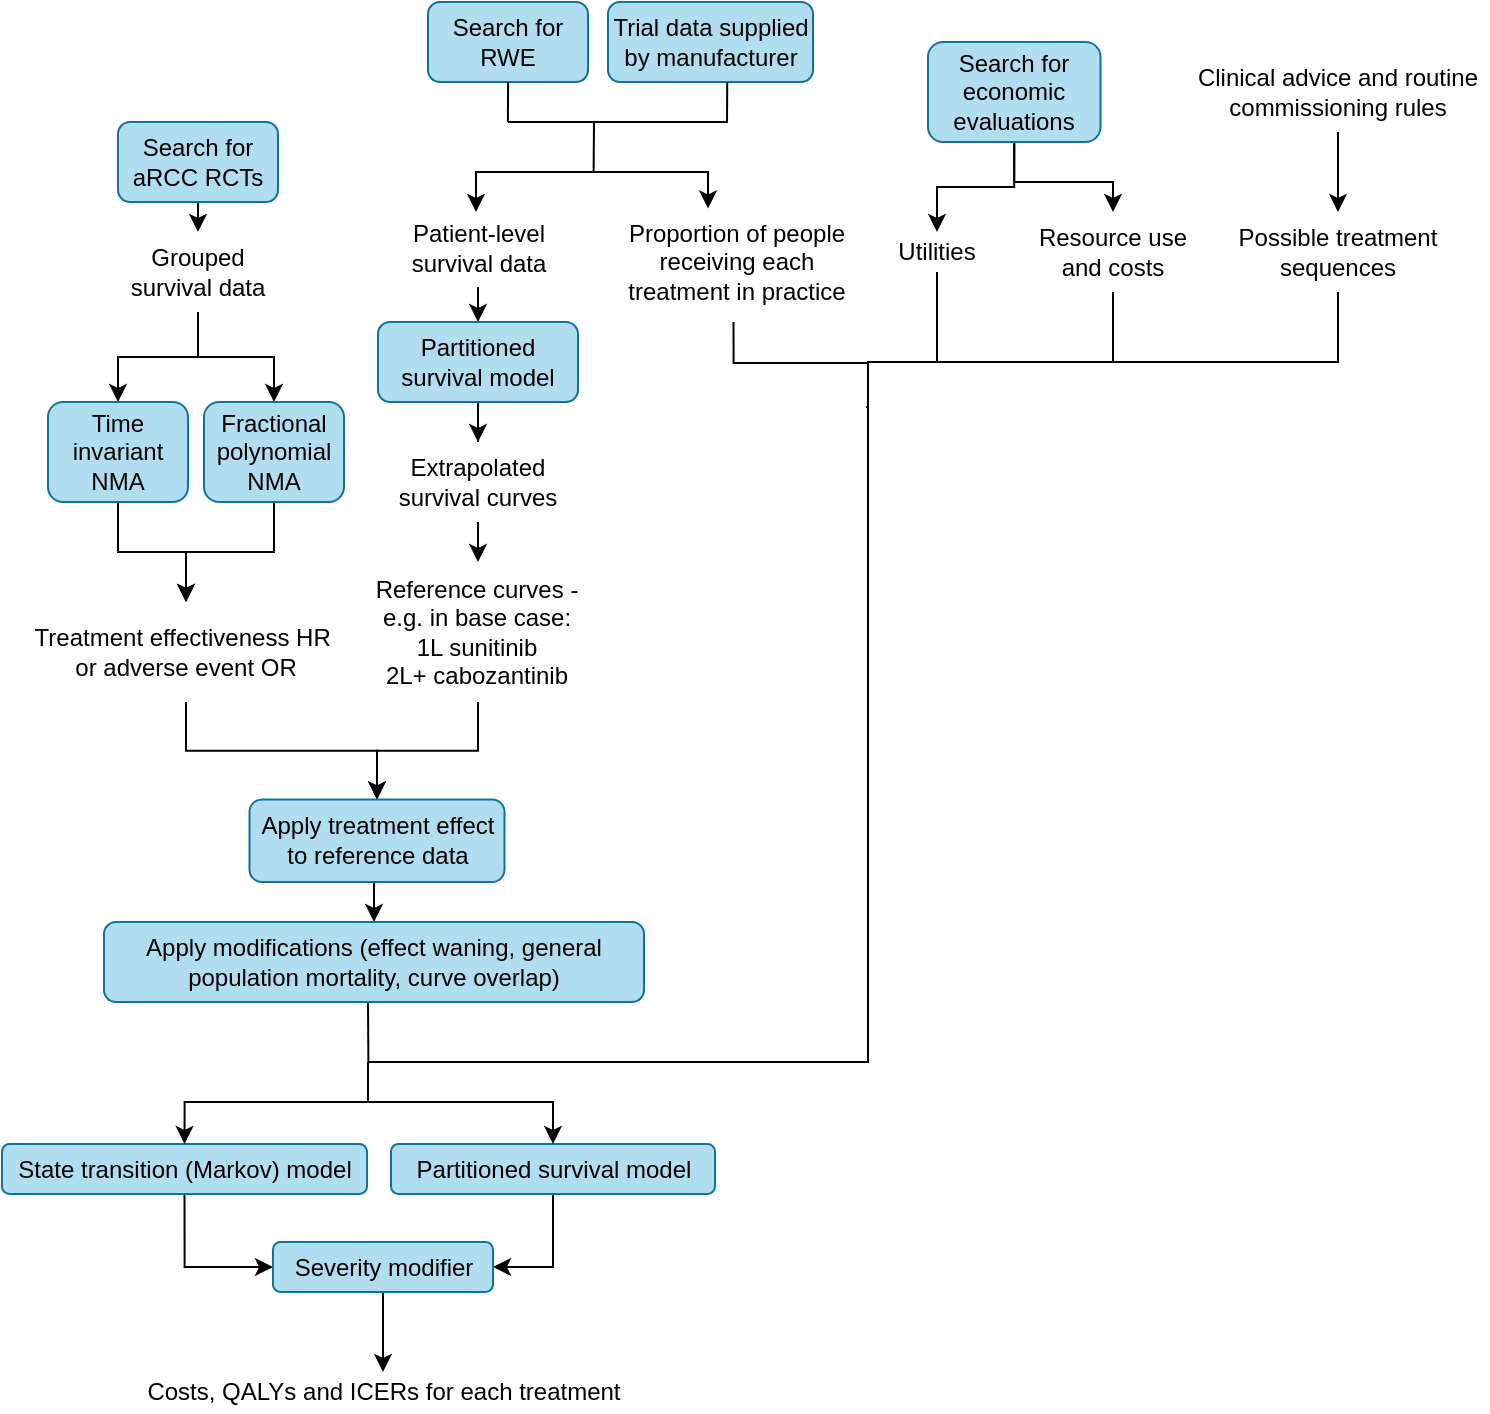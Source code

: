 <mxfile version="24.7.17">
  <diagram name="Page-1" id="BF-N7P3xVQ1ct8htm8zQ">
    <mxGraphModel dx="667" dy="770" grid="1" gridSize="10" guides="1" tooltips="1" connect="1" arrows="1" fold="1" page="1" pageScale="1" pageWidth="827" pageHeight="1169" math="0" shadow="0">
      <root>
        <mxCell id="0" />
        <mxCell id="1" parent="0" />
        <mxCell id="GD9V4fitGBC-ALgtH1Ub-1" style="edgeStyle=orthogonalEdgeStyle;rounded=0;orthogonalLoop=1;jettySize=auto;html=1;exitX=0.5;exitY=1;exitDx=0;exitDy=0;entryX=0.5;entryY=0;entryDx=0;entryDy=0;" parent="1" source="tepPoc68Ynostsxfefrb-6" target="tepPoc68Ynostsxfefrb-7" edge="1">
          <mxGeometry relative="1" as="geometry" />
        </mxCell>
        <mxCell id="tepPoc68Ynostsxfefrb-6" value="Search for aRCC RCTs" style="rounded=1;whiteSpace=wrap;html=1;fillColor=#b1ddf0;strokeColor=#10739e;" parent="1" vertex="1">
          <mxGeometry x="235" y="80" width="80" height="40" as="geometry" />
        </mxCell>
        <mxCell id="GD9V4fitGBC-ALgtH1Ub-2" style="edgeStyle=orthogonalEdgeStyle;rounded=0;orthogonalLoop=1;jettySize=auto;html=1;exitX=0.5;exitY=1;exitDx=0;exitDy=0;" parent="1" source="tepPoc68Ynostsxfefrb-7" target="tepPoc68Ynostsxfefrb-9" edge="1">
          <mxGeometry relative="1" as="geometry" />
        </mxCell>
        <mxCell id="GD9V4fitGBC-ALgtH1Ub-3" style="edgeStyle=orthogonalEdgeStyle;rounded=0;orthogonalLoop=1;jettySize=auto;html=1;exitX=0.5;exitY=1;exitDx=0;exitDy=0;entryX=0.5;entryY=0;entryDx=0;entryDy=0;" parent="1" source="tepPoc68Ynostsxfefrb-7" target="tepPoc68Ynostsxfefrb-10" edge="1">
          <mxGeometry relative="1" as="geometry" />
        </mxCell>
        <mxCell id="tepPoc68Ynostsxfefrb-7" value="Grouped survival data" style="rounded=1;whiteSpace=wrap;html=1;fillColor=none;strokeColor=none;" parent="1" vertex="1">
          <mxGeometry x="230" y="135" width="90" height="40" as="geometry" />
        </mxCell>
        <mxCell id="GD9V4fitGBC-ALgtH1Ub-4" style="edgeStyle=orthogonalEdgeStyle;rounded=0;orthogonalLoop=1;jettySize=auto;html=1;exitX=0.5;exitY=1;exitDx=0;exitDy=0;" parent="1" source="tepPoc68Ynostsxfefrb-9" target="tepPoc68Ynostsxfefrb-11" edge="1">
          <mxGeometry relative="1" as="geometry" />
        </mxCell>
        <mxCell id="tepPoc68Ynostsxfefrb-9" value="Time invariant NMA" style="rounded=1;whiteSpace=wrap;html=1;fillColor=#b1ddf0;strokeColor=#10739e;" parent="1" vertex="1">
          <mxGeometry x="200" y="220" width="70" height="50" as="geometry" />
        </mxCell>
        <mxCell id="GD9V4fitGBC-ALgtH1Ub-11" style="edgeStyle=orthogonalEdgeStyle;rounded=0;orthogonalLoop=1;jettySize=auto;html=1;exitX=0.5;exitY=1;exitDx=0;exitDy=0;entryX=0.5;entryY=0;entryDx=0;entryDy=0;" parent="1" source="tepPoc68Ynostsxfefrb-10" target="tepPoc68Ynostsxfefrb-11" edge="1">
          <mxGeometry relative="1" as="geometry" />
        </mxCell>
        <mxCell id="tepPoc68Ynostsxfefrb-10" value="Fractional polynomial NMA" style="rounded=1;whiteSpace=wrap;html=1;fillColor=#b1ddf0;strokeColor=#10739e;" parent="1" vertex="1">
          <mxGeometry x="278" y="220" width="70" height="50" as="geometry" />
        </mxCell>
        <mxCell id="SK92u06J_1heI49rZSt--16" style="edgeStyle=orthogonalEdgeStyle;rounded=0;orthogonalLoop=1;jettySize=auto;html=1;exitX=0.5;exitY=1;exitDx=0;exitDy=0;entryX=0.5;entryY=0;entryDx=0;entryDy=0;" parent="1" source="tepPoc68Ynostsxfefrb-11" target="tepPoc68Ynostsxfefrb-39" edge="1">
          <mxGeometry relative="1" as="geometry" />
        </mxCell>
        <mxCell id="tepPoc68Ynostsxfefrb-11" value="Treatment effectiveness HR&amp;nbsp;&lt;div&gt;or adverse event OR&lt;/div&gt;" style="rounded=1;whiteSpace=wrap;html=1;fillColor=none;strokeColor=none;" parent="1" vertex="1">
          <mxGeometry x="190" y="320" width="158" height="50" as="geometry" />
        </mxCell>
        <mxCell id="tepPoc68Ynostsxfefrb-13" value="Search for RWE" style="rounded=1;whiteSpace=wrap;html=1;fillColor=#b1ddf0;strokeColor=#10739e;" parent="1" vertex="1">
          <mxGeometry x="390" y="20" width="80" height="40" as="geometry" />
        </mxCell>
        <mxCell id="GD9V4fitGBC-ALgtH1Ub-16" style="edgeStyle=orthogonalEdgeStyle;rounded=0;orthogonalLoop=1;jettySize=auto;html=1;exitX=0.5;exitY=1;exitDx=0;exitDy=0;entryX=0.5;entryY=0;entryDx=0;entryDy=0;" parent="1" source="tepPoc68Ynostsxfefrb-14" target="tepPoc68Ynostsxfefrb-15" edge="1">
          <mxGeometry relative="1" as="geometry" />
        </mxCell>
        <mxCell id="tepPoc68Ynostsxfefrb-14" value="Patient-level survival data" style="rounded=1;whiteSpace=wrap;html=1;fillColor=none;strokeColor=none;" parent="1" vertex="1">
          <mxGeometry x="372.5" y="122.5" width="85" height="40" as="geometry" />
        </mxCell>
        <mxCell id="GD9V4fitGBC-ALgtH1Ub-15" style="edgeStyle=orthogonalEdgeStyle;rounded=0;orthogonalLoop=1;jettySize=auto;html=1;exitX=0.5;exitY=1;exitDx=0;exitDy=0;" parent="1" source="tepPoc68Ynostsxfefrb-15" target="tepPoc68Ynostsxfefrb-16" edge="1">
          <mxGeometry relative="1" as="geometry" />
        </mxCell>
        <mxCell id="tepPoc68Ynostsxfefrb-15" value="Partitioned survival model" style="rounded=1;whiteSpace=wrap;html=1;fillColor=#b1ddf0;strokeColor=#10739e;" parent="1" vertex="1">
          <mxGeometry x="365" y="180" width="100" height="40" as="geometry" />
        </mxCell>
        <mxCell id="GD9V4fitGBC-ALgtH1Ub-14" style="edgeStyle=orthogonalEdgeStyle;rounded=0;orthogonalLoop=1;jettySize=auto;html=1;exitX=0.5;exitY=1;exitDx=0;exitDy=0;entryX=0.5;entryY=0;entryDx=0;entryDy=0;" parent="1" source="tepPoc68Ynostsxfefrb-16" target="tepPoc68Ynostsxfefrb-36" edge="1">
          <mxGeometry relative="1" as="geometry" />
        </mxCell>
        <mxCell id="tepPoc68Ynostsxfefrb-16" value="Extrapolated survival curves" style="rounded=1;whiteSpace=wrap;html=1;fillColor=none;strokeColor=none;" parent="1" vertex="1">
          <mxGeometry x="365" y="240" width="100" height="40" as="geometry" />
        </mxCell>
        <mxCell id="GD9V4fitGBC-ALgtH1Ub-13" style="edgeStyle=orthogonalEdgeStyle;rounded=0;orthogonalLoop=1;jettySize=auto;html=1;exitX=0.5;exitY=1;exitDx=0;exitDy=0;entryX=0.5;entryY=0;entryDx=0;entryDy=0;" parent="1" source="tepPoc68Ynostsxfefrb-36" target="tepPoc68Ynostsxfefrb-39" edge="1">
          <mxGeometry relative="1" as="geometry" />
        </mxCell>
        <mxCell id="tepPoc68Ynostsxfefrb-36" value="Reference curves -&lt;div&gt;e.g. in base case:&lt;div&gt;1L sunitinib&lt;/div&gt;&lt;div&gt;2L+ cabozantinib&lt;/div&gt;&lt;/div&gt;" style="rounded=1;whiteSpace=wrap;html=1;fillColor=none;strokeColor=none;" parent="1" vertex="1">
          <mxGeometry x="355.38" y="300" width="119.25" height="70" as="geometry" />
        </mxCell>
        <mxCell id="GD9V4fitGBC-ALgtH1Ub-18" style="edgeStyle=orthogonalEdgeStyle;rounded=0;orthogonalLoop=1;jettySize=auto;html=1;exitX=0.5;exitY=1;exitDx=0;exitDy=0;entryX=0.5;entryY=0;entryDx=0;entryDy=0;" parent="1" source="tepPoc68Ynostsxfefrb-39" target="tepPoc68Ynostsxfefrb-40" edge="1">
          <mxGeometry relative="1" as="geometry" />
        </mxCell>
        <mxCell id="tepPoc68Ynostsxfefrb-39" value="Apply treatment effect to reference data" style="rounded=1;whiteSpace=wrap;html=1;fillColor=#b1ddf0;strokeColor=#10739e;" parent="1" vertex="1">
          <mxGeometry x="300.75" y="418.75" width="127.5" height="41.25" as="geometry" />
        </mxCell>
        <mxCell id="GD9V4fitGBC-ALgtH1Ub-33" style="edgeStyle=orthogonalEdgeStyle;rounded=0;orthogonalLoop=1;jettySize=auto;html=1;exitX=0.5;exitY=1;exitDx=0;exitDy=0;endArrow=none;endFill=0;" parent="1" edge="1">
          <mxGeometry relative="1" as="geometry">
            <mxPoint x="360.2" y="550" as="targetPoint" />
            <mxPoint x="360.0" y="520" as="sourcePoint" />
          </mxGeometry>
        </mxCell>
        <mxCell id="tepPoc68Ynostsxfefrb-40" value="Apply modifications (effect waning, general population mortality, curve overlap)" style="rounded=1;whiteSpace=wrap;html=1;fillColor=#b1ddf0;strokeColor=#10739e;" parent="1" vertex="1">
          <mxGeometry x="228" y="480" width="270" height="40" as="geometry" />
        </mxCell>
        <mxCell id="VK_u-NJskStgcSVFEcgT-7" style="edgeStyle=orthogonalEdgeStyle;rounded=0;orthogonalLoop=1;jettySize=auto;html=1;exitX=0.5;exitY=1;exitDx=0;exitDy=0;endArrow=none;endFill=0;" parent="1" source="tepPoc68Ynostsxfefrb-50" edge="1">
          <mxGeometry relative="1" as="geometry">
            <mxPoint x="610" y="200" as="targetPoint" />
            <Array as="points">
              <mxPoint x="733" y="200" />
            </Array>
          </mxGeometry>
        </mxCell>
        <mxCell id="tepPoc68Ynostsxfefrb-50" value="Resource use and costs" style="rounded=1;whiteSpace=wrap;html=1;fillColor=none;strokeColor=none;" parent="1" vertex="1">
          <mxGeometry x="690" y="125" width="85" height="40" as="geometry" />
        </mxCell>
        <mxCell id="GD9V4fitGBC-ALgtH1Ub-20" style="edgeStyle=orthogonalEdgeStyle;rounded=0;orthogonalLoop=1;jettySize=auto;html=1;exitX=0.5;exitY=1;exitDx=0;exitDy=0;entryX=0.5;entryY=0;entryDx=0;entryDy=0;" parent="1" source="tepPoc68Ynostsxfefrb-52" target="tepPoc68Ynostsxfefrb-54" edge="1">
          <mxGeometry relative="1" as="geometry" />
        </mxCell>
        <mxCell id="GD9V4fitGBC-ALgtH1Ub-21" style="edgeStyle=orthogonalEdgeStyle;rounded=0;orthogonalLoop=1;jettySize=auto;html=1;exitX=0.5;exitY=1;exitDx=0;exitDy=0;" parent="1" source="tepPoc68Ynostsxfefrb-52" target="tepPoc68Ynostsxfefrb-50" edge="1">
          <mxGeometry relative="1" as="geometry" />
        </mxCell>
        <mxCell id="tepPoc68Ynostsxfefrb-52" value="Search for economic evaluations" style="rounded=1;whiteSpace=wrap;html=1;fillColor=#b1ddf0;strokeColor=#10739e;" parent="1" vertex="1">
          <mxGeometry x="640" y="40" width="86.25" height="50" as="geometry" />
        </mxCell>
        <mxCell id="VK_u-NJskStgcSVFEcgT-6" style="edgeStyle=orthogonalEdgeStyle;rounded=0;orthogonalLoop=1;jettySize=auto;html=1;exitX=0.5;exitY=1;exitDx=0;exitDy=0;endArrow=none;endFill=0;" parent="1" source="tepPoc68Ynostsxfefrb-54" edge="1">
          <mxGeometry relative="1" as="geometry">
            <mxPoint x="610" y="200" as="targetPoint" />
            <Array as="points">
              <mxPoint x="645" y="200" />
            </Array>
          </mxGeometry>
        </mxCell>
        <mxCell id="tepPoc68Ynostsxfefrb-54" value="Utilities" style="rounded=1;whiteSpace=wrap;html=1;fillColor=none;strokeColor=none;" parent="1" vertex="1">
          <mxGeometry x="620" y="135" width="49" height="20" as="geometry" />
        </mxCell>
        <mxCell id="SK92u06J_1heI49rZSt--13" style="edgeStyle=orthogonalEdgeStyle;rounded=0;orthogonalLoop=1;jettySize=auto;html=1;exitX=0.5;exitY=1;exitDx=0;exitDy=0;entryX=0;entryY=0.5;entryDx=0;entryDy=0;" parent="1" source="tepPoc68Ynostsxfefrb-56" target="tepPoc68Ynostsxfefrb-71" edge="1">
          <mxGeometry relative="1" as="geometry" />
        </mxCell>
        <mxCell id="tepPoc68Ynostsxfefrb-56" value="State transition (Markov) model" style="rounded=1;whiteSpace=wrap;html=1;fillColor=#b1ddf0;strokeColor=#10739e;" parent="1" vertex="1">
          <mxGeometry x="177" y="591" width="182.5" height="25" as="geometry" />
        </mxCell>
        <mxCell id="SK92u06J_1heI49rZSt--14" style="edgeStyle=orthogonalEdgeStyle;rounded=0;orthogonalLoop=1;jettySize=auto;html=1;exitX=0.5;exitY=1;exitDx=0;exitDy=0;entryX=1;entryY=0.5;entryDx=0;entryDy=0;" parent="1" source="tepPoc68Ynostsxfefrb-57" target="tepPoc68Ynostsxfefrb-71" edge="1">
          <mxGeometry relative="1" as="geometry" />
        </mxCell>
        <mxCell id="tepPoc68Ynostsxfefrb-57" value="Partitioned survival model" style="rounded=1;whiteSpace=wrap;html=1;fillColor=#b1ddf0;strokeColor=#10739e;" parent="1" vertex="1">
          <mxGeometry x="371.5" y="591" width="162" height="25" as="geometry" />
        </mxCell>
        <mxCell id="tepPoc68Ynostsxfefrb-58" value="Costs, QALYs and ICERs for each treatment" style="rounded=0;whiteSpace=wrap;html=1;fillColor=none;strokeColor=none;" parent="1" vertex="1">
          <mxGeometry x="247.5" y="705" width="240" height="20" as="geometry" />
        </mxCell>
        <mxCell id="SK92u06J_1heI49rZSt--15" style="edgeStyle=orthogonalEdgeStyle;rounded=0;orthogonalLoop=1;jettySize=auto;html=1;exitX=0.5;exitY=1;exitDx=0;exitDy=0;entryX=0.5;entryY=0;entryDx=0;entryDy=0;" parent="1" source="tepPoc68Ynostsxfefrb-71" target="tepPoc68Ynostsxfefrb-58" edge="1">
          <mxGeometry relative="1" as="geometry" />
        </mxCell>
        <mxCell id="tepPoc68Ynostsxfefrb-71" value="Severity modifier" style="rounded=1;whiteSpace=wrap;html=1;fillColor=#b1ddf0;strokeColor=#10739e;" parent="1" vertex="1">
          <mxGeometry x="312.5" y="640" width="110" height="25" as="geometry" />
        </mxCell>
        <mxCell id="GD9V4fitGBC-ALgtH1Ub-29" value="" style="endArrow=none;html=1;rounded=0;edgeStyle=orthogonalEdgeStyle;endFill=0;" parent="1" edge="1">
          <mxGeometry width="50" height="50" relative="1" as="geometry">
            <mxPoint x="620" y="200" as="sourcePoint" />
            <mxPoint x="360" y="550" as="targetPoint" />
            <Array as="points">
              <mxPoint x="610" y="550" />
            </Array>
          </mxGeometry>
        </mxCell>
        <mxCell id="GD9V4fitGBC-ALgtH1Ub-30" value="" style="endArrow=classic;html=1;rounded=0;entryX=0.5;entryY=0;entryDx=0;entryDy=0;edgeStyle=orthogonalEdgeStyle;" parent="1" target="tepPoc68Ynostsxfefrb-56" edge="1">
          <mxGeometry width="50" height="50" relative="1" as="geometry">
            <mxPoint x="360" y="550" as="sourcePoint" />
            <mxPoint x="600" y="370" as="targetPoint" />
            <Array as="points">
              <mxPoint x="360" y="570" />
              <mxPoint x="268" y="570" />
            </Array>
          </mxGeometry>
        </mxCell>
        <mxCell id="GD9V4fitGBC-ALgtH1Ub-31" value="" style="endArrow=classic;html=1;rounded=0;entryX=0.5;entryY=0;entryDx=0;entryDy=0;edgeStyle=orthogonalEdgeStyle;" parent="1" target="tepPoc68Ynostsxfefrb-57" edge="1">
          <mxGeometry width="50" height="50" relative="1" as="geometry">
            <mxPoint x="360" y="550" as="sourcePoint" />
            <mxPoint x="580" y="520" as="targetPoint" />
            <Array as="points">
              <mxPoint x="360" y="570" />
              <mxPoint x="452" y="570" />
            </Array>
          </mxGeometry>
        </mxCell>
        <mxCell id="VK_u-NJskStgcSVFEcgT-3" style="edgeStyle=orthogonalEdgeStyle;rounded=0;orthogonalLoop=1;jettySize=auto;html=1;exitX=0.5;exitY=1;exitDx=0;exitDy=0;endArrow=none;endFill=0;" parent="1" edge="1">
          <mxGeometry relative="1" as="geometry">
            <mxPoint x="609" y="222.5" as="targetPoint" />
            <mxPoint x="542.75" y="180" as="sourcePoint" />
            <Array as="points">
              <mxPoint x="543" y="200.5" />
              <mxPoint x="610" y="200.5" />
            </Array>
          </mxGeometry>
        </mxCell>
        <mxCell id="VK_u-NJskStgcSVFEcgT-1" value="Proportion of people receiving each treatment in practice" style="rounded=1;whiteSpace=wrap;html=1;fillColor=none;strokeColor=none;" parent="1" vertex="1">
          <mxGeometry x="487.5" y="122.5" width="112.5" height="55" as="geometry" />
        </mxCell>
        <mxCell id="VxhfjJosM5SnhhBJViyg-2" style="edgeStyle=orthogonalEdgeStyle;rounded=0;orthogonalLoop=1;jettySize=auto;html=1;exitX=0.5;exitY=1;exitDx=0;exitDy=0;endArrow=none;endFill=0;" parent="1" source="VxhfjJosM5SnhhBJViyg-1" edge="1">
          <mxGeometry relative="1" as="geometry">
            <mxPoint x="730" y="200" as="targetPoint" />
            <Array as="points">
              <mxPoint x="845" y="200" />
            </Array>
          </mxGeometry>
        </mxCell>
        <mxCell id="VxhfjJosM5SnhhBJViyg-1" value="Possible treatment sequences" style="rounded=1;whiteSpace=wrap;html=1;fillColor=none;strokeColor=none;" parent="1" vertex="1">
          <mxGeometry x="790" y="125" width="110" height="40" as="geometry" />
        </mxCell>
        <mxCell id="VxhfjJosM5SnhhBJViyg-4" style="edgeStyle=orthogonalEdgeStyle;rounded=0;orthogonalLoop=1;jettySize=auto;html=1;exitX=0.5;exitY=1;exitDx=0;exitDy=0;entryX=0.5;entryY=0;entryDx=0;entryDy=0;" parent="1" source="VxhfjJosM5SnhhBJViyg-3" target="VxhfjJosM5SnhhBJViyg-1" edge="1">
          <mxGeometry relative="1" as="geometry" />
        </mxCell>
        <mxCell id="VxhfjJosM5SnhhBJViyg-3" value="Clinical advice and routine commissioning rules" style="rounded=1;whiteSpace=wrap;html=1;fillColor=none;strokeColor=none;" parent="1" vertex="1">
          <mxGeometry x="770" y="45" width="150" height="40" as="geometry" />
        </mxCell>
        <mxCell id="SK92u06J_1heI49rZSt--1" value="Trial data supplied by manufacturer" style="rounded=1;whiteSpace=wrap;html=1;fillColor=#b1ddf0;strokeColor=#10739e;" parent="1" vertex="1">
          <mxGeometry x="480" y="20" width="102.5" height="40" as="geometry" />
        </mxCell>
        <mxCell id="SK92u06J_1heI49rZSt--3" value="" style="endArrow=classic;html=1;rounded=0;" parent="1" edge="1">
          <mxGeometry width="50" height="50" relative="1" as="geometry">
            <mxPoint x="474" y="105" as="sourcePoint" />
            <mxPoint x="414" y="125" as="targetPoint" />
            <Array as="points">
              <mxPoint x="414" y="105" />
            </Array>
          </mxGeometry>
        </mxCell>
        <mxCell id="SK92u06J_1heI49rZSt--5" value="" style="endArrow=classic;html=1;rounded=0;entryX=0.378;entryY=0.013;entryDx=0;entryDy=0;entryPerimeter=0;" parent="1" target="VK_u-NJskStgcSVFEcgT-1" edge="1">
          <mxGeometry width="50" height="50" relative="1" as="geometry">
            <mxPoint x="473.5" y="105" as="sourcePoint" />
            <mxPoint x="530" y="120" as="targetPoint" />
            <Array as="points">
              <mxPoint x="530" y="105" />
            </Array>
          </mxGeometry>
        </mxCell>
        <mxCell id="SK92u06J_1heI49rZSt--8" value="" style="endArrow=none;html=1;rounded=0;" parent="1" edge="1">
          <mxGeometry width="50" height="50" relative="1" as="geometry">
            <mxPoint x="472.81" y="105" as="sourcePoint" />
            <mxPoint x="473" y="80" as="targetPoint" />
          </mxGeometry>
        </mxCell>
        <mxCell id="SK92u06J_1heI49rZSt--9" value="" style="endArrow=none;html=1;rounded=0;" parent="1" edge="1">
          <mxGeometry width="50" height="50" relative="1" as="geometry">
            <mxPoint x="540" y="80" as="sourcePoint" />
            <mxPoint x="430" y="80" as="targetPoint" />
          </mxGeometry>
        </mxCell>
        <mxCell id="SK92u06J_1heI49rZSt--10" value="" style="endArrow=none;html=1;rounded=0;" parent="1" edge="1">
          <mxGeometry width="50" height="50" relative="1" as="geometry">
            <mxPoint x="429.95" y="80" as="sourcePoint" />
            <mxPoint x="430.05" y="60" as="targetPoint" />
          </mxGeometry>
        </mxCell>
        <mxCell id="SK92u06J_1heI49rZSt--11" value="" style="endArrow=none;html=1;rounded=0;" parent="1" edge="1">
          <mxGeometry width="50" height="50" relative="1" as="geometry">
            <mxPoint x="539.51" y="80" as="sourcePoint" />
            <mxPoint x="539.61" y="60" as="targetPoint" />
          </mxGeometry>
        </mxCell>
      </root>
    </mxGraphModel>
  </diagram>
</mxfile>
